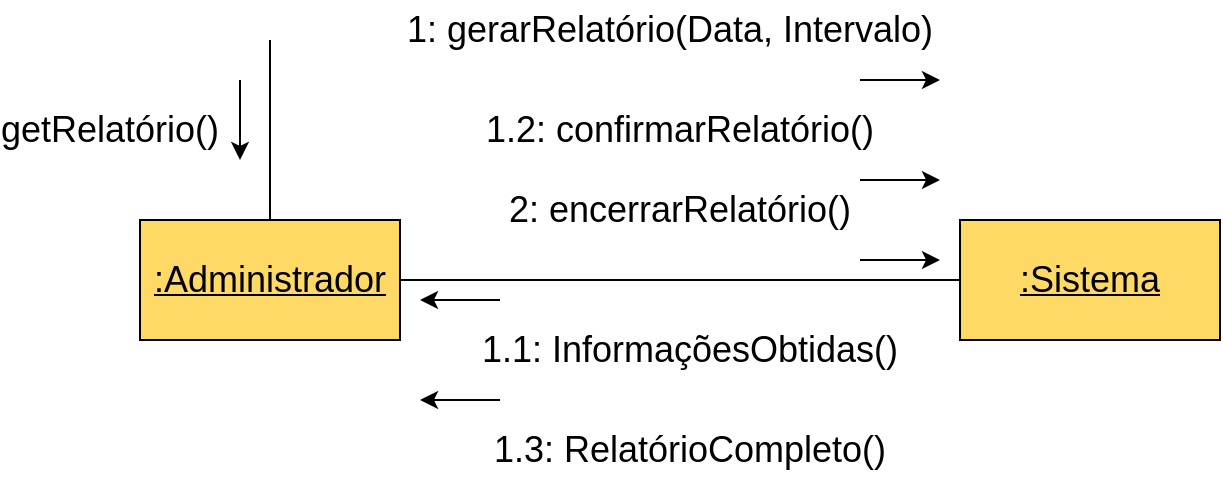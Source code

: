 <mxfile version="18.0.7" type="device"><diagram id="TjlorJgZ2BnyIX4g6LBu" name="Page-1"><mxGraphModel dx="942" dy="580" grid="1" gridSize="10" guides="1" tooltips="1" connect="1" arrows="1" fold="1" page="1" pageScale="1" pageWidth="827" pageHeight="1169" math="0" shadow="0"><root><mxCell id="0"/><mxCell id="1" parent="0"/><mxCell id="xicYKEhketGPU5jqC5X2-1" value="&lt;font style=&quot;font-size: 18px;&quot;&gt;&lt;u&gt;:Administrador&lt;/u&gt;&lt;/font&gt;" style="rounded=0;whiteSpace=wrap;html=1;fillColor=#FFD966;" vertex="1" parent="1"><mxGeometry x="150" y="430" width="130" height="60" as="geometry"/></mxCell><mxCell id="xicYKEhketGPU5jqC5X2-2" value="&lt;font style=&quot;font-size: 18px;&quot;&gt;&lt;u&gt;:Sistema&lt;/u&gt;&lt;/font&gt;" style="rounded=0;whiteSpace=wrap;html=1;fillColor=#FFD966;" vertex="1" parent="1"><mxGeometry x="560" y="430" width="130" height="60" as="geometry"/></mxCell><mxCell id="xicYKEhketGPU5jqC5X2-3" value="" style="endArrow=none;html=1;rounded=0;entryX=0.5;entryY=0;entryDx=0;entryDy=0;" edge="1" parent="1" target="xicYKEhketGPU5jqC5X2-1"><mxGeometry width="50" height="50" relative="1" as="geometry"><mxPoint x="215" y="340" as="sourcePoint"/><mxPoint x="220" y="360" as="targetPoint"/></mxGeometry></mxCell><mxCell id="xicYKEhketGPU5jqC5X2-4" value="&lt;font style=&quot;font-size: 18px;&quot;&gt;getRelatório()&lt;/font&gt;" style="text;html=1;strokeColor=none;fillColor=none;align=center;verticalAlign=middle;whiteSpace=wrap;rounded=0;" vertex="1" parent="1"><mxGeometry x="80" y="370" width="110" height="30" as="geometry"/></mxCell><mxCell id="xicYKEhketGPU5jqC5X2-5" value="" style="endArrow=classic;html=1;rounded=0;fontSize=18;" edge="1" parent="1"><mxGeometry width="50" height="50" relative="1" as="geometry"><mxPoint x="200" y="360" as="sourcePoint"/><mxPoint x="200" y="400" as="targetPoint"/></mxGeometry></mxCell><mxCell id="xicYKEhketGPU5jqC5X2-6" value="" style="endArrow=none;html=1;rounded=0;fontSize=18;entryX=0;entryY=0.5;entryDx=0;entryDy=0;exitX=1;exitY=0.5;exitDx=0;exitDy=0;" edge="1" parent="1" source="xicYKEhketGPU5jqC5X2-1" target="xicYKEhketGPU5jqC5X2-2"><mxGeometry width="50" height="50" relative="1" as="geometry"><mxPoint x="390" y="540" as="sourcePoint"/><mxPoint x="440" y="490" as="targetPoint"/></mxGeometry></mxCell><mxCell id="xicYKEhketGPU5jqC5X2-8" value="&lt;font style=&quot;font-size: 18px;&quot;&gt;1.2: confirmarRelatório()&lt;/font&gt;" style="text;html=1;strokeColor=none;fillColor=none;align=center;verticalAlign=middle;whiteSpace=wrap;rounded=0;" vertex="1" parent="1"><mxGeometry x="320" y="370" width="200" height="30" as="geometry"/></mxCell><mxCell id="xicYKEhketGPU5jqC5X2-11" value="" style="endArrow=classic;html=1;rounded=0;fontSize=18;" edge="1" parent="1"><mxGeometry width="50" height="50" relative="1" as="geometry"><mxPoint x="510" y="410" as="sourcePoint"/><mxPoint x="550" y="410" as="targetPoint"/></mxGeometry></mxCell><mxCell id="xicYKEhketGPU5jqC5X2-13" value="&lt;font style=&quot;font-size: 18px;&quot;&gt;1.1: InformaçõesObtidas()&lt;/font&gt;" style="text;html=1;strokeColor=none;fillColor=none;align=center;verticalAlign=middle;whiteSpace=wrap;rounded=0;" vertex="1" parent="1"><mxGeometry x="290" y="480" width="270" height="30" as="geometry"/></mxCell><mxCell id="xicYKEhketGPU5jqC5X2-14" value="" style="endArrow=none;html=1;rounded=0;fontSize=18;endFill=0;startArrow=classic;startFill=1;" edge="1" parent="1"><mxGeometry width="50" height="50" relative="1" as="geometry"><mxPoint x="290" y="470" as="sourcePoint"/><mxPoint x="330" y="470" as="targetPoint"/></mxGeometry></mxCell><mxCell id="xicYKEhketGPU5jqC5X2-15" value="&lt;font style=&quot;font-size: 18px;&quot;&gt;1: gerarRelatório(Data, Intervalo)&lt;/font&gt;" style="text;html=1;strokeColor=none;fillColor=none;align=center;verticalAlign=middle;whiteSpace=wrap;rounded=0;" vertex="1" parent="1"><mxGeometry x="280" y="320" width="270" height="30" as="geometry"/></mxCell><mxCell id="xicYKEhketGPU5jqC5X2-16" value="" style="endArrow=classic;html=1;rounded=0;fontSize=18;" edge="1" parent="1"><mxGeometry width="50" height="50" relative="1" as="geometry"><mxPoint x="510" y="360" as="sourcePoint"/><mxPoint x="550" y="360" as="targetPoint"/></mxGeometry></mxCell><mxCell id="xicYKEhketGPU5jqC5X2-19" value="&lt;font style=&quot;font-size: 18px;&quot;&gt;1.3: RelatórioCompleto()&lt;/font&gt;" style="text;html=1;strokeColor=none;fillColor=none;align=center;verticalAlign=middle;whiteSpace=wrap;rounded=0;" vertex="1" parent="1"><mxGeometry x="290" y="530" width="270" height="30" as="geometry"/></mxCell><mxCell id="xicYKEhketGPU5jqC5X2-20" value="" style="endArrow=none;html=1;rounded=0;fontSize=18;endFill=0;startArrow=classic;startFill=1;" edge="1" parent="1"><mxGeometry width="50" height="50" relative="1" as="geometry"><mxPoint x="290" y="520" as="sourcePoint"/><mxPoint x="330" y="520" as="targetPoint"/></mxGeometry></mxCell><mxCell id="xicYKEhketGPU5jqC5X2-23" value="&lt;font style=&quot;font-size: 18px;&quot;&gt;2: encerrarRelatório()&lt;/font&gt;" style="text;html=1;strokeColor=none;fillColor=none;align=center;verticalAlign=middle;whiteSpace=wrap;rounded=0;" vertex="1" parent="1"><mxGeometry x="320" y="410" width="200" height="30" as="geometry"/></mxCell><mxCell id="xicYKEhketGPU5jqC5X2-24" value="" style="endArrow=classic;html=1;rounded=0;fontSize=18;" edge="1" parent="1"><mxGeometry width="50" height="50" relative="1" as="geometry"><mxPoint x="510" y="450" as="sourcePoint"/><mxPoint x="550" y="450" as="targetPoint"/></mxGeometry></mxCell></root></mxGraphModel></diagram></mxfile>